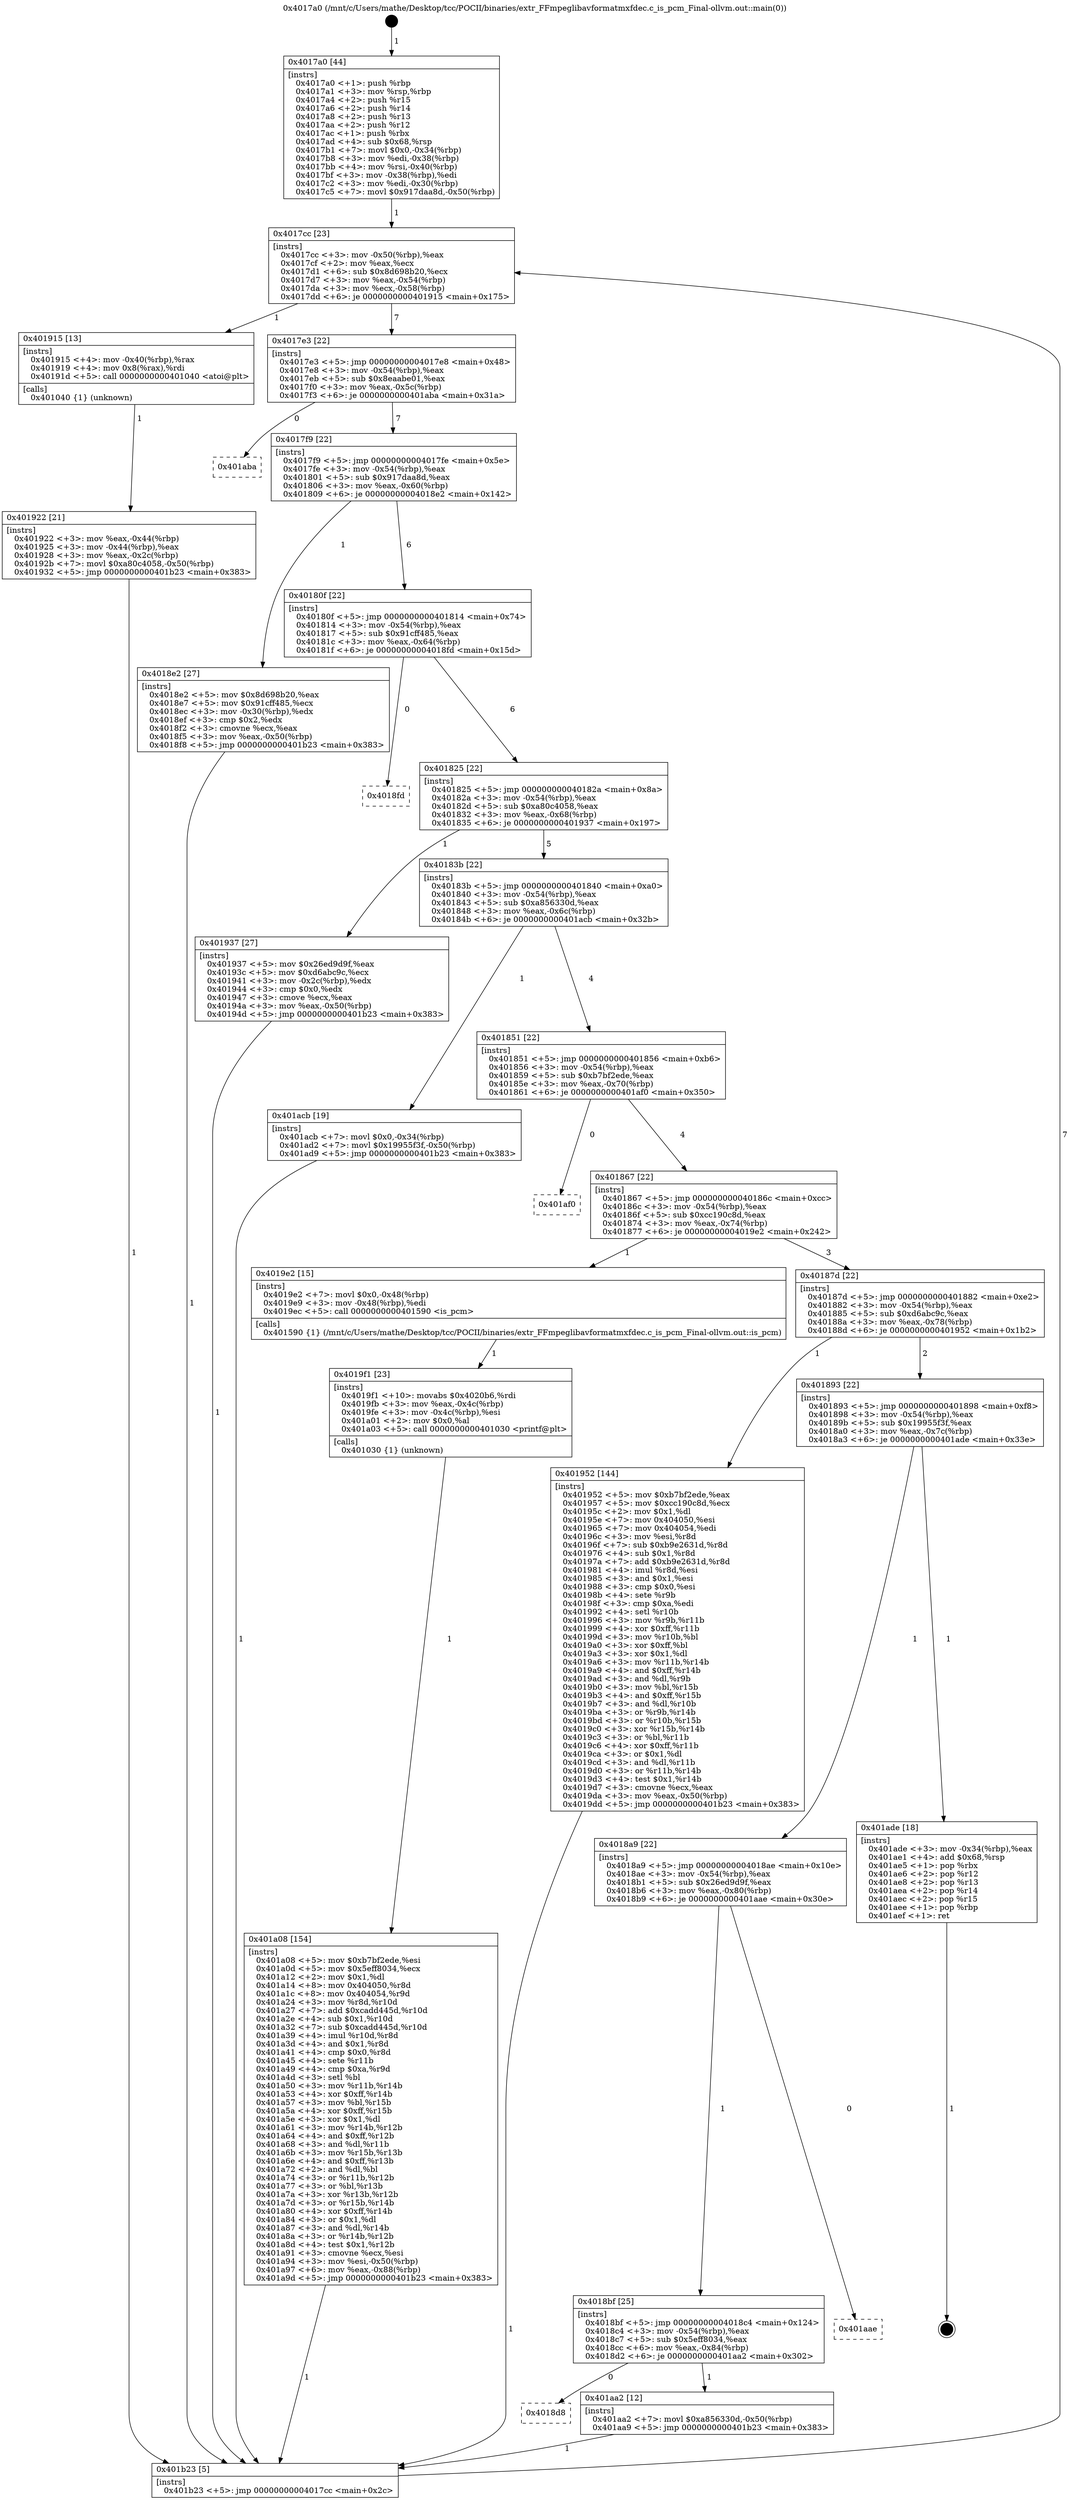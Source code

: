 digraph "0x4017a0" {
  label = "0x4017a0 (/mnt/c/Users/mathe/Desktop/tcc/POCII/binaries/extr_FFmpeglibavformatmxfdec.c_is_pcm_Final-ollvm.out::main(0))"
  labelloc = "t"
  node[shape=record]

  Entry [label="",width=0.3,height=0.3,shape=circle,fillcolor=black,style=filled]
  "0x4017cc" [label="{
     0x4017cc [23]\l
     | [instrs]\l
     &nbsp;&nbsp;0x4017cc \<+3\>: mov -0x50(%rbp),%eax\l
     &nbsp;&nbsp;0x4017cf \<+2\>: mov %eax,%ecx\l
     &nbsp;&nbsp;0x4017d1 \<+6\>: sub $0x8d698b20,%ecx\l
     &nbsp;&nbsp;0x4017d7 \<+3\>: mov %eax,-0x54(%rbp)\l
     &nbsp;&nbsp;0x4017da \<+3\>: mov %ecx,-0x58(%rbp)\l
     &nbsp;&nbsp;0x4017dd \<+6\>: je 0000000000401915 \<main+0x175\>\l
  }"]
  "0x401915" [label="{
     0x401915 [13]\l
     | [instrs]\l
     &nbsp;&nbsp;0x401915 \<+4\>: mov -0x40(%rbp),%rax\l
     &nbsp;&nbsp;0x401919 \<+4\>: mov 0x8(%rax),%rdi\l
     &nbsp;&nbsp;0x40191d \<+5\>: call 0000000000401040 \<atoi@plt\>\l
     | [calls]\l
     &nbsp;&nbsp;0x401040 \{1\} (unknown)\l
  }"]
  "0x4017e3" [label="{
     0x4017e3 [22]\l
     | [instrs]\l
     &nbsp;&nbsp;0x4017e3 \<+5\>: jmp 00000000004017e8 \<main+0x48\>\l
     &nbsp;&nbsp;0x4017e8 \<+3\>: mov -0x54(%rbp),%eax\l
     &nbsp;&nbsp;0x4017eb \<+5\>: sub $0x8eaabe01,%eax\l
     &nbsp;&nbsp;0x4017f0 \<+3\>: mov %eax,-0x5c(%rbp)\l
     &nbsp;&nbsp;0x4017f3 \<+6\>: je 0000000000401aba \<main+0x31a\>\l
  }"]
  Exit [label="",width=0.3,height=0.3,shape=circle,fillcolor=black,style=filled,peripheries=2]
  "0x401aba" [label="{
     0x401aba\l
  }", style=dashed]
  "0x4017f9" [label="{
     0x4017f9 [22]\l
     | [instrs]\l
     &nbsp;&nbsp;0x4017f9 \<+5\>: jmp 00000000004017fe \<main+0x5e\>\l
     &nbsp;&nbsp;0x4017fe \<+3\>: mov -0x54(%rbp),%eax\l
     &nbsp;&nbsp;0x401801 \<+5\>: sub $0x917daa8d,%eax\l
     &nbsp;&nbsp;0x401806 \<+3\>: mov %eax,-0x60(%rbp)\l
     &nbsp;&nbsp;0x401809 \<+6\>: je 00000000004018e2 \<main+0x142\>\l
  }"]
  "0x4018d8" [label="{
     0x4018d8\l
  }", style=dashed]
  "0x4018e2" [label="{
     0x4018e2 [27]\l
     | [instrs]\l
     &nbsp;&nbsp;0x4018e2 \<+5\>: mov $0x8d698b20,%eax\l
     &nbsp;&nbsp;0x4018e7 \<+5\>: mov $0x91cff485,%ecx\l
     &nbsp;&nbsp;0x4018ec \<+3\>: mov -0x30(%rbp),%edx\l
     &nbsp;&nbsp;0x4018ef \<+3\>: cmp $0x2,%edx\l
     &nbsp;&nbsp;0x4018f2 \<+3\>: cmovne %ecx,%eax\l
     &nbsp;&nbsp;0x4018f5 \<+3\>: mov %eax,-0x50(%rbp)\l
     &nbsp;&nbsp;0x4018f8 \<+5\>: jmp 0000000000401b23 \<main+0x383\>\l
  }"]
  "0x40180f" [label="{
     0x40180f [22]\l
     | [instrs]\l
     &nbsp;&nbsp;0x40180f \<+5\>: jmp 0000000000401814 \<main+0x74\>\l
     &nbsp;&nbsp;0x401814 \<+3\>: mov -0x54(%rbp),%eax\l
     &nbsp;&nbsp;0x401817 \<+5\>: sub $0x91cff485,%eax\l
     &nbsp;&nbsp;0x40181c \<+3\>: mov %eax,-0x64(%rbp)\l
     &nbsp;&nbsp;0x40181f \<+6\>: je 00000000004018fd \<main+0x15d\>\l
  }"]
  "0x401b23" [label="{
     0x401b23 [5]\l
     | [instrs]\l
     &nbsp;&nbsp;0x401b23 \<+5\>: jmp 00000000004017cc \<main+0x2c\>\l
  }"]
  "0x4017a0" [label="{
     0x4017a0 [44]\l
     | [instrs]\l
     &nbsp;&nbsp;0x4017a0 \<+1\>: push %rbp\l
     &nbsp;&nbsp;0x4017a1 \<+3\>: mov %rsp,%rbp\l
     &nbsp;&nbsp;0x4017a4 \<+2\>: push %r15\l
     &nbsp;&nbsp;0x4017a6 \<+2\>: push %r14\l
     &nbsp;&nbsp;0x4017a8 \<+2\>: push %r13\l
     &nbsp;&nbsp;0x4017aa \<+2\>: push %r12\l
     &nbsp;&nbsp;0x4017ac \<+1\>: push %rbx\l
     &nbsp;&nbsp;0x4017ad \<+4\>: sub $0x68,%rsp\l
     &nbsp;&nbsp;0x4017b1 \<+7\>: movl $0x0,-0x34(%rbp)\l
     &nbsp;&nbsp;0x4017b8 \<+3\>: mov %edi,-0x38(%rbp)\l
     &nbsp;&nbsp;0x4017bb \<+4\>: mov %rsi,-0x40(%rbp)\l
     &nbsp;&nbsp;0x4017bf \<+3\>: mov -0x38(%rbp),%edi\l
     &nbsp;&nbsp;0x4017c2 \<+3\>: mov %edi,-0x30(%rbp)\l
     &nbsp;&nbsp;0x4017c5 \<+7\>: movl $0x917daa8d,-0x50(%rbp)\l
  }"]
  "0x401922" [label="{
     0x401922 [21]\l
     | [instrs]\l
     &nbsp;&nbsp;0x401922 \<+3\>: mov %eax,-0x44(%rbp)\l
     &nbsp;&nbsp;0x401925 \<+3\>: mov -0x44(%rbp),%eax\l
     &nbsp;&nbsp;0x401928 \<+3\>: mov %eax,-0x2c(%rbp)\l
     &nbsp;&nbsp;0x40192b \<+7\>: movl $0xa80c4058,-0x50(%rbp)\l
     &nbsp;&nbsp;0x401932 \<+5\>: jmp 0000000000401b23 \<main+0x383\>\l
  }"]
  "0x401aa2" [label="{
     0x401aa2 [12]\l
     | [instrs]\l
     &nbsp;&nbsp;0x401aa2 \<+7\>: movl $0xa856330d,-0x50(%rbp)\l
     &nbsp;&nbsp;0x401aa9 \<+5\>: jmp 0000000000401b23 \<main+0x383\>\l
  }"]
  "0x4018fd" [label="{
     0x4018fd\l
  }", style=dashed]
  "0x401825" [label="{
     0x401825 [22]\l
     | [instrs]\l
     &nbsp;&nbsp;0x401825 \<+5\>: jmp 000000000040182a \<main+0x8a\>\l
     &nbsp;&nbsp;0x40182a \<+3\>: mov -0x54(%rbp),%eax\l
     &nbsp;&nbsp;0x40182d \<+5\>: sub $0xa80c4058,%eax\l
     &nbsp;&nbsp;0x401832 \<+3\>: mov %eax,-0x68(%rbp)\l
     &nbsp;&nbsp;0x401835 \<+6\>: je 0000000000401937 \<main+0x197\>\l
  }"]
  "0x4018bf" [label="{
     0x4018bf [25]\l
     | [instrs]\l
     &nbsp;&nbsp;0x4018bf \<+5\>: jmp 00000000004018c4 \<main+0x124\>\l
     &nbsp;&nbsp;0x4018c4 \<+3\>: mov -0x54(%rbp),%eax\l
     &nbsp;&nbsp;0x4018c7 \<+5\>: sub $0x5eff8034,%eax\l
     &nbsp;&nbsp;0x4018cc \<+6\>: mov %eax,-0x84(%rbp)\l
     &nbsp;&nbsp;0x4018d2 \<+6\>: je 0000000000401aa2 \<main+0x302\>\l
  }"]
  "0x401937" [label="{
     0x401937 [27]\l
     | [instrs]\l
     &nbsp;&nbsp;0x401937 \<+5\>: mov $0x26ed9d9f,%eax\l
     &nbsp;&nbsp;0x40193c \<+5\>: mov $0xd6abc9c,%ecx\l
     &nbsp;&nbsp;0x401941 \<+3\>: mov -0x2c(%rbp),%edx\l
     &nbsp;&nbsp;0x401944 \<+3\>: cmp $0x0,%edx\l
     &nbsp;&nbsp;0x401947 \<+3\>: cmove %ecx,%eax\l
     &nbsp;&nbsp;0x40194a \<+3\>: mov %eax,-0x50(%rbp)\l
     &nbsp;&nbsp;0x40194d \<+5\>: jmp 0000000000401b23 \<main+0x383\>\l
  }"]
  "0x40183b" [label="{
     0x40183b [22]\l
     | [instrs]\l
     &nbsp;&nbsp;0x40183b \<+5\>: jmp 0000000000401840 \<main+0xa0\>\l
     &nbsp;&nbsp;0x401840 \<+3\>: mov -0x54(%rbp),%eax\l
     &nbsp;&nbsp;0x401843 \<+5\>: sub $0xa856330d,%eax\l
     &nbsp;&nbsp;0x401848 \<+3\>: mov %eax,-0x6c(%rbp)\l
     &nbsp;&nbsp;0x40184b \<+6\>: je 0000000000401acb \<main+0x32b\>\l
  }"]
  "0x401aae" [label="{
     0x401aae\l
  }", style=dashed]
  "0x401acb" [label="{
     0x401acb [19]\l
     | [instrs]\l
     &nbsp;&nbsp;0x401acb \<+7\>: movl $0x0,-0x34(%rbp)\l
     &nbsp;&nbsp;0x401ad2 \<+7\>: movl $0x19955f3f,-0x50(%rbp)\l
     &nbsp;&nbsp;0x401ad9 \<+5\>: jmp 0000000000401b23 \<main+0x383\>\l
  }"]
  "0x401851" [label="{
     0x401851 [22]\l
     | [instrs]\l
     &nbsp;&nbsp;0x401851 \<+5\>: jmp 0000000000401856 \<main+0xb6\>\l
     &nbsp;&nbsp;0x401856 \<+3\>: mov -0x54(%rbp),%eax\l
     &nbsp;&nbsp;0x401859 \<+5\>: sub $0xb7bf2ede,%eax\l
     &nbsp;&nbsp;0x40185e \<+3\>: mov %eax,-0x70(%rbp)\l
     &nbsp;&nbsp;0x401861 \<+6\>: je 0000000000401af0 \<main+0x350\>\l
  }"]
  "0x4018a9" [label="{
     0x4018a9 [22]\l
     | [instrs]\l
     &nbsp;&nbsp;0x4018a9 \<+5\>: jmp 00000000004018ae \<main+0x10e\>\l
     &nbsp;&nbsp;0x4018ae \<+3\>: mov -0x54(%rbp),%eax\l
     &nbsp;&nbsp;0x4018b1 \<+5\>: sub $0x26ed9d9f,%eax\l
     &nbsp;&nbsp;0x4018b6 \<+3\>: mov %eax,-0x80(%rbp)\l
     &nbsp;&nbsp;0x4018b9 \<+6\>: je 0000000000401aae \<main+0x30e\>\l
  }"]
  "0x401af0" [label="{
     0x401af0\l
  }", style=dashed]
  "0x401867" [label="{
     0x401867 [22]\l
     | [instrs]\l
     &nbsp;&nbsp;0x401867 \<+5\>: jmp 000000000040186c \<main+0xcc\>\l
     &nbsp;&nbsp;0x40186c \<+3\>: mov -0x54(%rbp),%eax\l
     &nbsp;&nbsp;0x40186f \<+5\>: sub $0xcc190c8d,%eax\l
     &nbsp;&nbsp;0x401874 \<+3\>: mov %eax,-0x74(%rbp)\l
     &nbsp;&nbsp;0x401877 \<+6\>: je 00000000004019e2 \<main+0x242\>\l
  }"]
  "0x401ade" [label="{
     0x401ade [18]\l
     | [instrs]\l
     &nbsp;&nbsp;0x401ade \<+3\>: mov -0x34(%rbp),%eax\l
     &nbsp;&nbsp;0x401ae1 \<+4\>: add $0x68,%rsp\l
     &nbsp;&nbsp;0x401ae5 \<+1\>: pop %rbx\l
     &nbsp;&nbsp;0x401ae6 \<+2\>: pop %r12\l
     &nbsp;&nbsp;0x401ae8 \<+2\>: pop %r13\l
     &nbsp;&nbsp;0x401aea \<+2\>: pop %r14\l
     &nbsp;&nbsp;0x401aec \<+2\>: pop %r15\l
     &nbsp;&nbsp;0x401aee \<+1\>: pop %rbp\l
     &nbsp;&nbsp;0x401aef \<+1\>: ret\l
  }"]
  "0x4019e2" [label="{
     0x4019e2 [15]\l
     | [instrs]\l
     &nbsp;&nbsp;0x4019e2 \<+7\>: movl $0x0,-0x48(%rbp)\l
     &nbsp;&nbsp;0x4019e9 \<+3\>: mov -0x48(%rbp),%edi\l
     &nbsp;&nbsp;0x4019ec \<+5\>: call 0000000000401590 \<is_pcm\>\l
     | [calls]\l
     &nbsp;&nbsp;0x401590 \{1\} (/mnt/c/Users/mathe/Desktop/tcc/POCII/binaries/extr_FFmpeglibavformatmxfdec.c_is_pcm_Final-ollvm.out::is_pcm)\l
  }"]
  "0x40187d" [label="{
     0x40187d [22]\l
     | [instrs]\l
     &nbsp;&nbsp;0x40187d \<+5\>: jmp 0000000000401882 \<main+0xe2\>\l
     &nbsp;&nbsp;0x401882 \<+3\>: mov -0x54(%rbp),%eax\l
     &nbsp;&nbsp;0x401885 \<+5\>: sub $0xd6abc9c,%eax\l
     &nbsp;&nbsp;0x40188a \<+3\>: mov %eax,-0x78(%rbp)\l
     &nbsp;&nbsp;0x40188d \<+6\>: je 0000000000401952 \<main+0x1b2\>\l
  }"]
  "0x401a08" [label="{
     0x401a08 [154]\l
     | [instrs]\l
     &nbsp;&nbsp;0x401a08 \<+5\>: mov $0xb7bf2ede,%esi\l
     &nbsp;&nbsp;0x401a0d \<+5\>: mov $0x5eff8034,%ecx\l
     &nbsp;&nbsp;0x401a12 \<+2\>: mov $0x1,%dl\l
     &nbsp;&nbsp;0x401a14 \<+8\>: mov 0x404050,%r8d\l
     &nbsp;&nbsp;0x401a1c \<+8\>: mov 0x404054,%r9d\l
     &nbsp;&nbsp;0x401a24 \<+3\>: mov %r8d,%r10d\l
     &nbsp;&nbsp;0x401a27 \<+7\>: add $0xcadd445d,%r10d\l
     &nbsp;&nbsp;0x401a2e \<+4\>: sub $0x1,%r10d\l
     &nbsp;&nbsp;0x401a32 \<+7\>: sub $0xcadd445d,%r10d\l
     &nbsp;&nbsp;0x401a39 \<+4\>: imul %r10d,%r8d\l
     &nbsp;&nbsp;0x401a3d \<+4\>: and $0x1,%r8d\l
     &nbsp;&nbsp;0x401a41 \<+4\>: cmp $0x0,%r8d\l
     &nbsp;&nbsp;0x401a45 \<+4\>: sete %r11b\l
     &nbsp;&nbsp;0x401a49 \<+4\>: cmp $0xa,%r9d\l
     &nbsp;&nbsp;0x401a4d \<+3\>: setl %bl\l
     &nbsp;&nbsp;0x401a50 \<+3\>: mov %r11b,%r14b\l
     &nbsp;&nbsp;0x401a53 \<+4\>: xor $0xff,%r14b\l
     &nbsp;&nbsp;0x401a57 \<+3\>: mov %bl,%r15b\l
     &nbsp;&nbsp;0x401a5a \<+4\>: xor $0xff,%r15b\l
     &nbsp;&nbsp;0x401a5e \<+3\>: xor $0x1,%dl\l
     &nbsp;&nbsp;0x401a61 \<+3\>: mov %r14b,%r12b\l
     &nbsp;&nbsp;0x401a64 \<+4\>: and $0xff,%r12b\l
     &nbsp;&nbsp;0x401a68 \<+3\>: and %dl,%r11b\l
     &nbsp;&nbsp;0x401a6b \<+3\>: mov %r15b,%r13b\l
     &nbsp;&nbsp;0x401a6e \<+4\>: and $0xff,%r13b\l
     &nbsp;&nbsp;0x401a72 \<+2\>: and %dl,%bl\l
     &nbsp;&nbsp;0x401a74 \<+3\>: or %r11b,%r12b\l
     &nbsp;&nbsp;0x401a77 \<+3\>: or %bl,%r13b\l
     &nbsp;&nbsp;0x401a7a \<+3\>: xor %r13b,%r12b\l
     &nbsp;&nbsp;0x401a7d \<+3\>: or %r15b,%r14b\l
     &nbsp;&nbsp;0x401a80 \<+4\>: xor $0xff,%r14b\l
     &nbsp;&nbsp;0x401a84 \<+3\>: or $0x1,%dl\l
     &nbsp;&nbsp;0x401a87 \<+3\>: and %dl,%r14b\l
     &nbsp;&nbsp;0x401a8a \<+3\>: or %r14b,%r12b\l
     &nbsp;&nbsp;0x401a8d \<+4\>: test $0x1,%r12b\l
     &nbsp;&nbsp;0x401a91 \<+3\>: cmovne %ecx,%esi\l
     &nbsp;&nbsp;0x401a94 \<+3\>: mov %esi,-0x50(%rbp)\l
     &nbsp;&nbsp;0x401a97 \<+6\>: mov %eax,-0x88(%rbp)\l
     &nbsp;&nbsp;0x401a9d \<+5\>: jmp 0000000000401b23 \<main+0x383\>\l
  }"]
  "0x401952" [label="{
     0x401952 [144]\l
     | [instrs]\l
     &nbsp;&nbsp;0x401952 \<+5\>: mov $0xb7bf2ede,%eax\l
     &nbsp;&nbsp;0x401957 \<+5\>: mov $0xcc190c8d,%ecx\l
     &nbsp;&nbsp;0x40195c \<+2\>: mov $0x1,%dl\l
     &nbsp;&nbsp;0x40195e \<+7\>: mov 0x404050,%esi\l
     &nbsp;&nbsp;0x401965 \<+7\>: mov 0x404054,%edi\l
     &nbsp;&nbsp;0x40196c \<+3\>: mov %esi,%r8d\l
     &nbsp;&nbsp;0x40196f \<+7\>: sub $0xb9e2631d,%r8d\l
     &nbsp;&nbsp;0x401976 \<+4\>: sub $0x1,%r8d\l
     &nbsp;&nbsp;0x40197a \<+7\>: add $0xb9e2631d,%r8d\l
     &nbsp;&nbsp;0x401981 \<+4\>: imul %r8d,%esi\l
     &nbsp;&nbsp;0x401985 \<+3\>: and $0x1,%esi\l
     &nbsp;&nbsp;0x401988 \<+3\>: cmp $0x0,%esi\l
     &nbsp;&nbsp;0x40198b \<+4\>: sete %r9b\l
     &nbsp;&nbsp;0x40198f \<+3\>: cmp $0xa,%edi\l
     &nbsp;&nbsp;0x401992 \<+4\>: setl %r10b\l
     &nbsp;&nbsp;0x401996 \<+3\>: mov %r9b,%r11b\l
     &nbsp;&nbsp;0x401999 \<+4\>: xor $0xff,%r11b\l
     &nbsp;&nbsp;0x40199d \<+3\>: mov %r10b,%bl\l
     &nbsp;&nbsp;0x4019a0 \<+3\>: xor $0xff,%bl\l
     &nbsp;&nbsp;0x4019a3 \<+3\>: xor $0x1,%dl\l
     &nbsp;&nbsp;0x4019a6 \<+3\>: mov %r11b,%r14b\l
     &nbsp;&nbsp;0x4019a9 \<+4\>: and $0xff,%r14b\l
     &nbsp;&nbsp;0x4019ad \<+3\>: and %dl,%r9b\l
     &nbsp;&nbsp;0x4019b0 \<+3\>: mov %bl,%r15b\l
     &nbsp;&nbsp;0x4019b3 \<+4\>: and $0xff,%r15b\l
     &nbsp;&nbsp;0x4019b7 \<+3\>: and %dl,%r10b\l
     &nbsp;&nbsp;0x4019ba \<+3\>: or %r9b,%r14b\l
     &nbsp;&nbsp;0x4019bd \<+3\>: or %r10b,%r15b\l
     &nbsp;&nbsp;0x4019c0 \<+3\>: xor %r15b,%r14b\l
     &nbsp;&nbsp;0x4019c3 \<+3\>: or %bl,%r11b\l
     &nbsp;&nbsp;0x4019c6 \<+4\>: xor $0xff,%r11b\l
     &nbsp;&nbsp;0x4019ca \<+3\>: or $0x1,%dl\l
     &nbsp;&nbsp;0x4019cd \<+3\>: and %dl,%r11b\l
     &nbsp;&nbsp;0x4019d0 \<+3\>: or %r11b,%r14b\l
     &nbsp;&nbsp;0x4019d3 \<+4\>: test $0x1,%r14b\l
     &nbsp;&nbsp;0x4019d7 \<+3\>: cmovne %ecx,%eax\l
     &nbsp;&nbsp;0x4019da \<+3\>: mov %eax,-0x50(%rbp)\l
     &nbsp;&nbsp;0x4019dd \<+5\>: jmp 0000000000401b23 \<main+0x383\>\l
  }"]
  "0x401893" [label="{
     0x401893 [22]\l
     | [instrs]\l
     &nbsp;&nbsp;0x401893 \<+5\>: jmp 0000000000401898 \<main+0xf8\>\l
     &nbsp;&nbsp;0x401898 \<+3\>: mov -0x54(%rbp),%eax\l
     &nbsp;&nbsp;0x40189b \<+5\>: sub $0x19955f3f,%eax\l
     &nbsp;&nbsp;0x4018a0 \<+3\>: mov %eax,-0x7c(%rbp)\l
     &nbsp;&nbsp;0x4018a3 \<+6\>: je 0000000000401ade \<main+0x33e\>\l
  }"]
  "0x4019f1" [label="{
     0x4019f1 [23]\l
     | [instrs]\l
     &nbsp;&nbsp;0x4019f1 \<+10\>: movabs $0x4020b6,%rdi\l
     &nbsp;&nbsp;0x4019fb \<+3\>: mov %eax,-0x4c(%rbp)\l
     &nbsp;&nbsp;0x4019fe \<+3\>: mov -0x4c(%rbp),%esi\l
     &nbsp;&nbsp;0x401a01 \<+2\>: mov $0x0,%al\l
     &nbsp;&nbsp;0x401a03 \<+5\>: call 0000000000401030 \<printf@plt\>\l
     | [calls]\l
     &nbsp;&nbsp;0x401030 \{1\} (unknown)\l
  }"]
  Entry -> "0x4017a0" [label=" 1"]
  "0x4017cc" -> "0x401915" [label=" 1"]
  "0x4017cc" -> "0x4017e3" [label=" 7"]
  "0x401ade" -> Exit [label=" 1"]
  "0x4017e3" -> "0x401aba" [label=" 0"]
  "0x4017e3" -> "0x4017f9" [label=" 7"]
  "0x401acb" -> "0x401b23" [label=" 1"]
  "0x4017f9" -> "0x4018e2" [label=" 1"]
  "0x4017f9" -> "0x40180f" [label=" 6"]
  "0x4018e2" -> "0x401b23" [label=" 1"]
  "0x4017a0" -> "0x4017cc" [label=" 1"]
  "0x401b23" -> "0x4017cc" [label=" 7"]
  "0x401915" -> "0x401922" [label=" 1"]
  "0x401922" -> "0x401b23" [label=" 1"]
  "0x401aa2" -> "0x401b23" [label=" 1"]
  "0x40180f" -> "0x4018fd" [label=" 0"]
  "0x40180f" -> "0x401825" [label=" 6"]
  "0x4018bf" -> "0x4018d8" [label=" 0"]
  "0x401825" -> "0x401937" [label=" 1"]
  "0x401825" -> "0x40183b" [label=" 5"]
  "0x401937" -> "0x401b23" [label=" 1"]
  "0x4018bf" -> "0x401aa2" [label=" 1"]
  "0x40183b" -> "0x401acb" [label=" 1"]
  "0x40183b" -> "0x401851" [label=" 4"]
  "0x4018a9" -> "0x4018bf" [label=" 1"]
  "0x401851" -> "0x401af0" [label=" 0"]
  "0x401851" -> "0x401867" [label=" 4"]
  "0x4018a9" -> "0x401aae" [label=" 0"]
  "0x401867" -> "0x4019e2" [label=" 1"]
  "0x401867" -> "0x40187d" [label=" 3"]
  "0x401893" -> "0x4018a9" [label=" 1"]
  "0x40187d" -> "0x401952" [label=" 1"]
  "0x40187d" -> "0x401893" [label=" 2"]
  "0x401952" -> "0x401b23" [label=" 1"]
  "0x4019e2" -> "0x4019f1" [label=" 1"]
  "0x4019f1" -> "0x401a08" [label=" 1"]
  "0x401a08" -> "0x401b23" [label=" 1"]
  "0x401893" -> "0x401ade" [label=" 1"]
}
